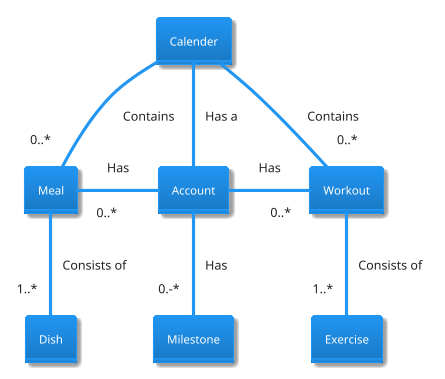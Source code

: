 @startuml
' !theme carbon-gray
' !theme plain
' !theme aws-orange
!theme materia
hide circle
hide members

class Calender {
    - I d
    - WorkoutPlan List<Workout, Date> 
    - MealPlan List<Meal, Date> 
}

class Account {
    - I d
    - Name
    - Weight
    - Gender
    - Age
    - Email 
    - Password
}


Class Workout {
    - I d
    - Name 
    - Duration
    - Intensity
}

class Exercise {
    - I d
    - Name 
    - Category
    - Duration
    - Intensity
    - Repetitions
    - Set
    - Picture
    - Video
}


class Meal {
    - I d 
    - Name 
    - Category
    - Description
    - NutritunalValue
}

class Dish {
    - I d
    - Name 
    - Category
    - NutritunalValue
    - Recipe
    - Ingredients
    - Picture
    - Preptime
}



class Milestone {
    - I d
    - Category
    - Goal
    - Progress List<Improvement, Date>
    - StartDate
    - EndDate 
}


Account  -l- "0..*" Meal : Has 
Account  -u- Calender : Has a
Account  -r-  "0..*"Workout : Has 
Account  -d- "0.-*" Milestone : Has 

Meal -d- "1..*" Dish : Consists of 
Workout -d- "1..*" Exercise : Consists of

Calender -- "0..*" Workout : Contains
Calender -- "0..*" Meal : Contains


@enduml
